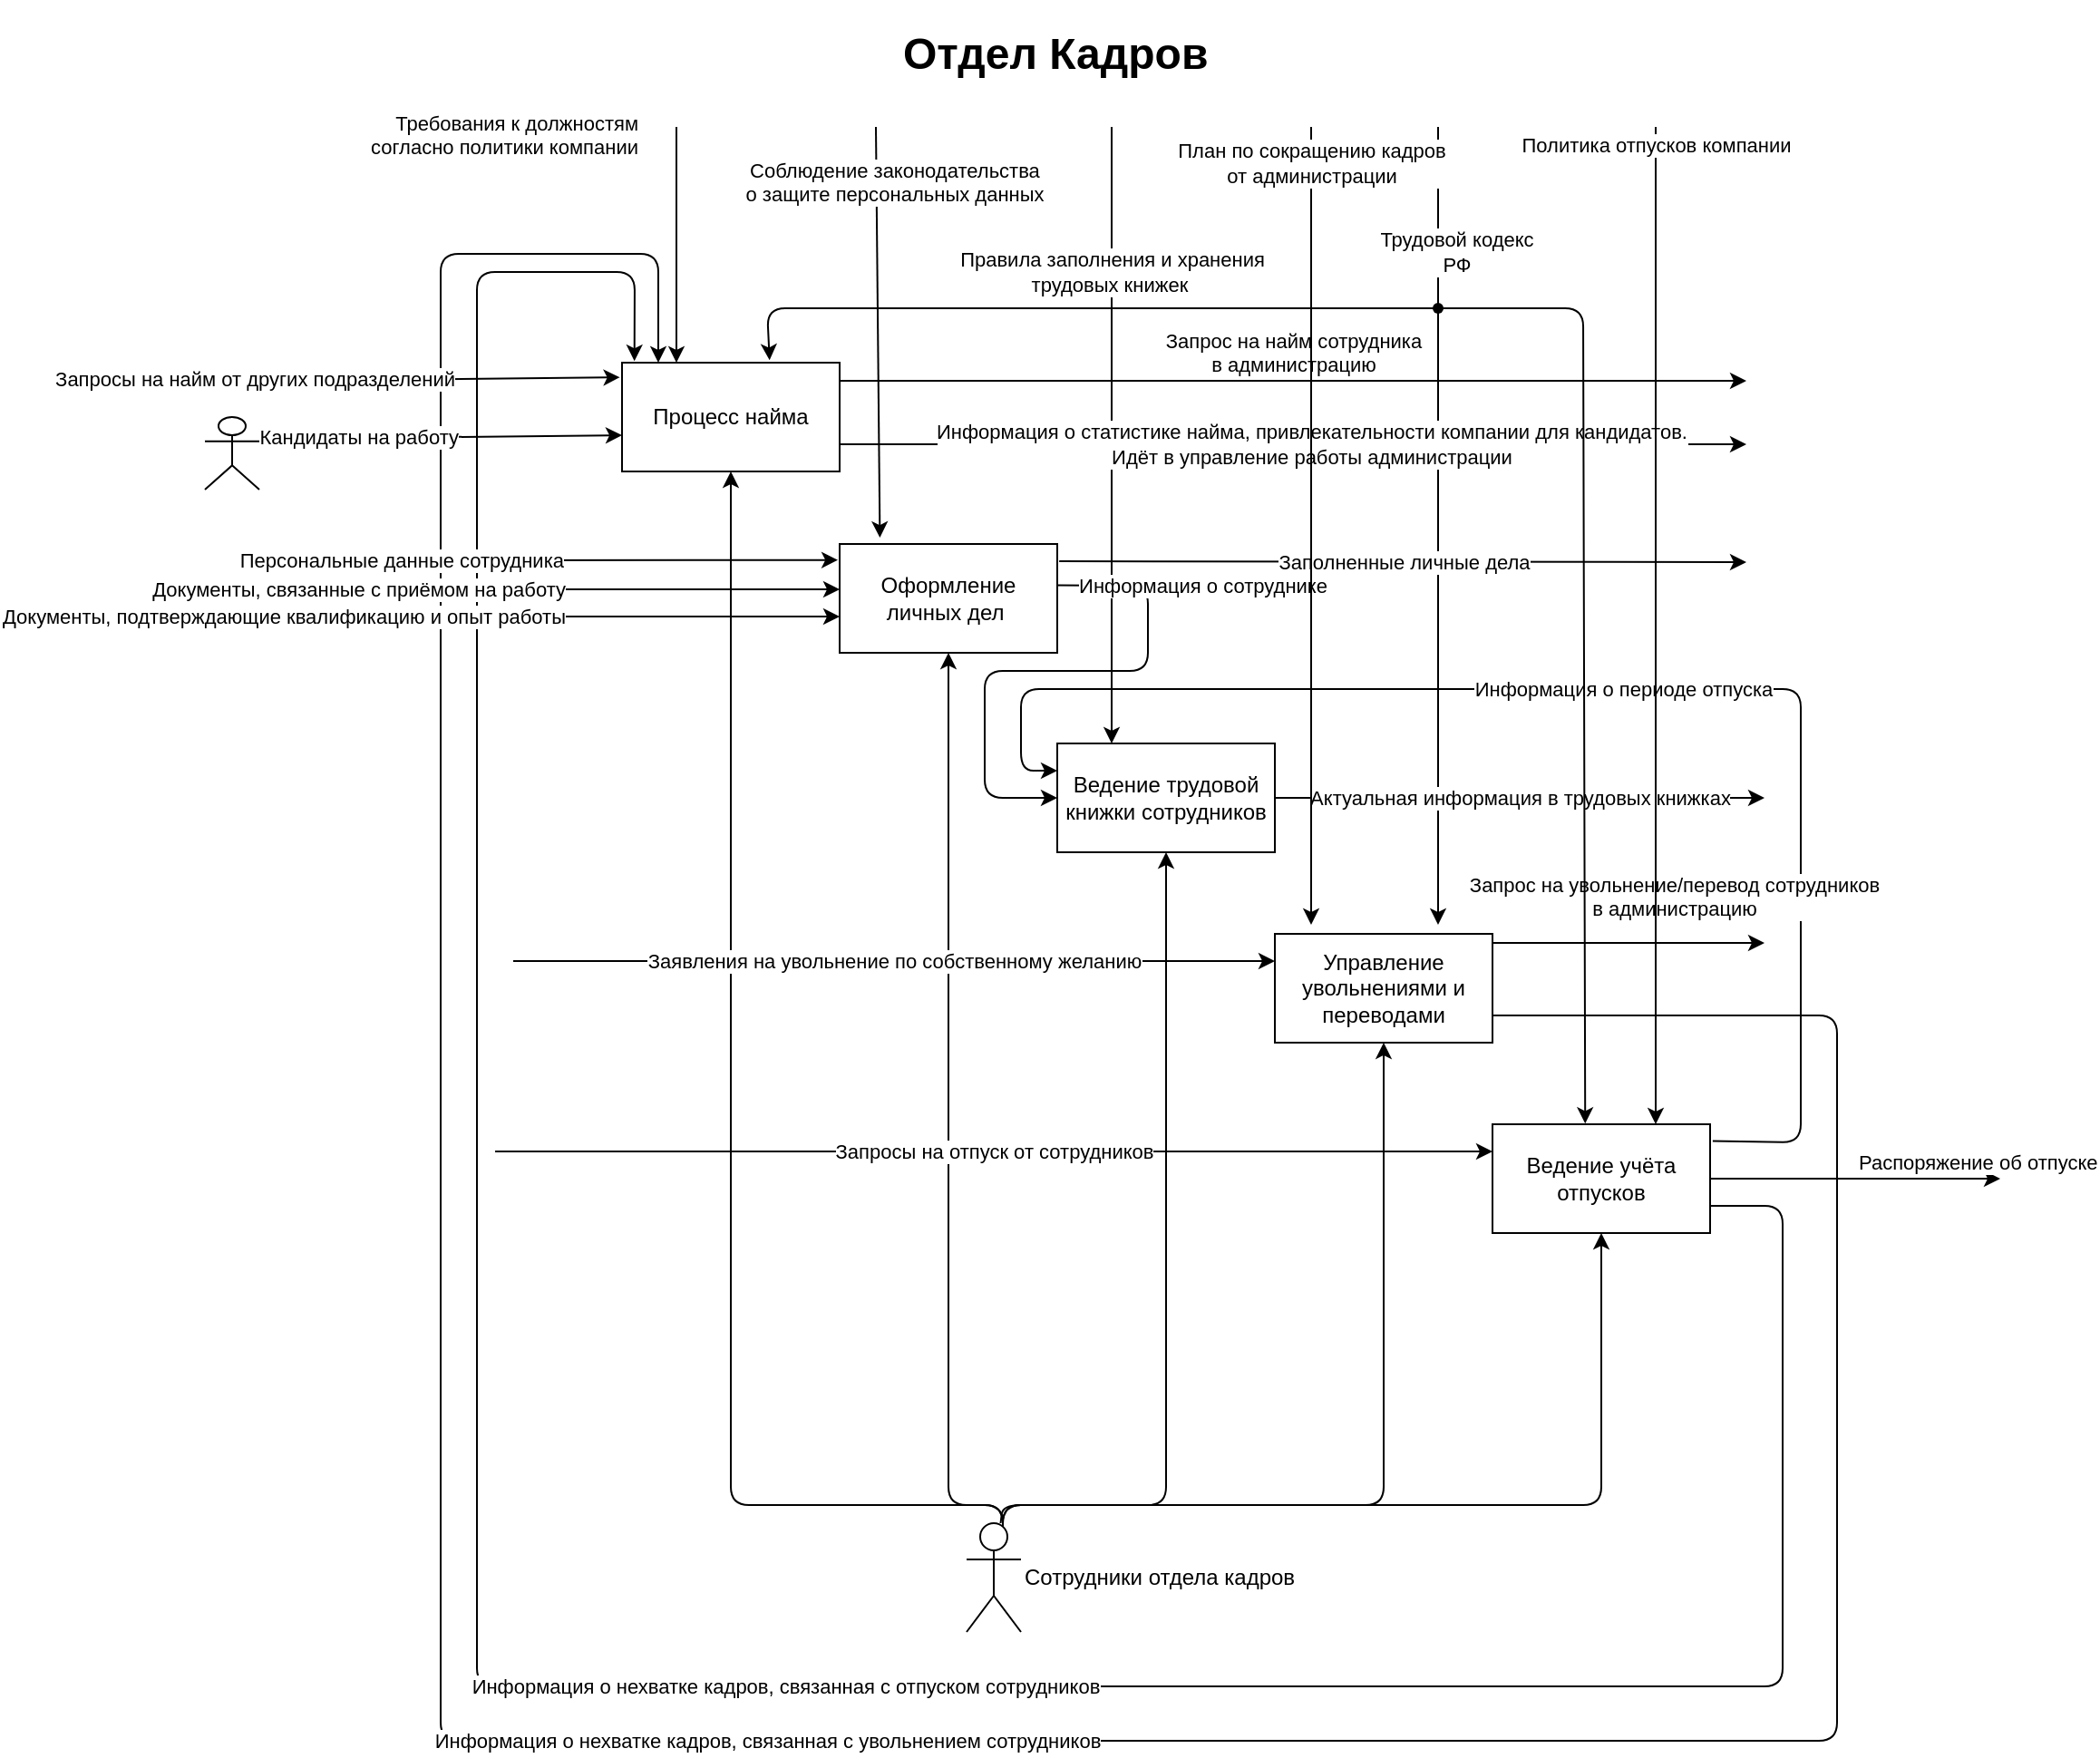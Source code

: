 <mxfile>
    <diagram id="W4oG9ZekPhnmWvGLDY8r" name="Страница 1">
        <mxGraphModel dx="1462" dy="1198" grid="1" gridSize="10" guides="1" tooltips="1" connect="1" arrows="1" fold="1" page="1" pageScale="1" pageWidth="2000" pageHeight="2000" math="0" shadow="0">
            <root>
                <mxCell id="0"/>
                <mxCell id="1" parent="0"/>
                <mxCell id="43" value="Трудовой кодекс&lt;br&gt;РФ" style="endArrow=classic;html=1;labelBackgroundColor=default;" parent="1" edge="1">
                    <mxGeometry x="-0.682" y="10" width="50" height="50" relative="1" as="geometry">
                        <mxPoint x="1000" y="290" as="sourcePoint"/>
                        <mxPoint x="1000" y="730" as="targetPoint"/>
                        <mxPoint y="-1" as="offset"/>
                    </mxGeometry>
                </mxCell>
                <mxCell id="38" value="Правила заполнения и хранения&lt;br&gt;трудовых книжек&amp;nbsp;" style="endArrow=classic;html=1;entryX=0.25;entryY=0;entryDx=0;entryDy=0;" parent="1" target="4" edge="1">
                    <mxGeometry x="-0.529" width="50" height="50" relative="1" as="geometry">
                        <mxPoint x="820" y="290" as="sourcePoint"/>
                        <mxPoint x="880" y="320" as="targetPoint"/>
                        <mxPoint as="offset"/>
                    </mxGeometry>
                </mxCell>
                <mxCell id="39" value="Актуальная информация в трудовых книжках" style="edgeStyle=none;html=1;exitX=1;exitY=0.5;exitDx=0;exitDy=0;labelBackgroundColor=default;" parent="1" source="4" edge="1">
                    <mxGeometry relative="1" as="geometry">
                        <mxPoint x="1180" y="660" as="targetPoint"/>
                    </mxGeometry>
                </mxCell>
                <mxCell id="4" value="Ведение трудовой книжки сотрудников" style="rounded=0;whiteSpace=wrap;html=1;" parent="1" vertex="1">
                    <mxGeometry x="790" y="630" width="120" height="60" as="geometry"/>
                </mxCell>
                <mxCell id="33" value="Заполненные личные дела" style="edgeStyle=none;html=1;exitX=1.009;exitY=0.159;exitDx=0;exitDy=0;exitPerimeter=0;" parent="1" source="5" edge="1">
                    <mxGeometry relative="1" as="geometry">
                        <mxPoint x="1170" y="530" as="targetPoint"/>
                    </mxGeometry>
                </mxCell>
                <mxCell id="34" value="Информация о сотруднике" style="edgeStyle=none;html=1;entryX=0;entryY=0.5;entryDx=0;entryDy=0;exitX=0.992;exitY=0.38;exitDx=0;exitDy=0;exitPerimeter=0;" parent="1" source="5" target="4" edge="1">
                    <mxGeometry x="-0.658" y="30" relative="1" as="geometry">
                        <Array as="points">
                            <mxPoint x="840" y="543"/>
                            <mxPoint x="840" y="590"/>
                            <mxPoint x="750" y="590"/>
                            <mxPoint x="750" y="660"/>
                        </Array>
                        <mxPoint as="offset"/>
                    </mxGeometry>
                </mxCell>
                <mxCell id="5" value="Оформление личных дел&amp;nbsp;" style="rounded=0;whiteSpace=wrap;html=1;" parent="1" vertex="1">
                    <mxGeometry x="670" y="520" width="120" height="60" as="geometry"/>
                </mxCell>
                <mxCell id="6" value="Процесс найма" style="rounded=0;whiteSpace=wrap;html=1;" parent="1" vertex="1">
                    <mxGeometry x="550" y="420" width="120" height="60" as="geometry"/>
                </mxCell>
                <mxCell id="30" value="Информация о нехватке кадров, связанная с увольнением сотрудников" style="edgeStyle=none;html=1;exitX=1;exitY=0.75;exitDx=0;exitDy=0;" parent="1" source="7" edge="1">
                    <mxGeometry relative="1" as="geometry">
                        <mxPoint x="570" y="420" as="targetPoint"/>
                        <Array as="points">
                            <mxPoint x="1220" y="780"/>
                            <mxPoint x="1220" y="1180"/>
                            <mxPoint x="450" y="1180"/>
                            <mxPoint x="450" y="360"/>
                            <mxPoint x="570" y="360"/>
                        </Array>
                    </mxGeometry>
                </mxCell>
                <mxCell id="7" value="Управление увольнениями и переводами" style="rounded=0;whiteSpace=wrap;html=1;" parent="1" vertex="1">
                    <mxGeometry x="910" y="735" width="120" height="60" as="geometry"/>
                </mxCell>
                <mxCell id="28" value="Информация о нехватке кадров, связанная с отпуском сотрудников" style="edgeStyle=none;html=1;exitX=1;exitY=0.75;exitDx=0;exitDy=0;entryX=0.057;entryY=-0.015;entryDx=0;entryDy=0;entryPerimeter=0;" parent="1" source="8" target="6" edge="1">
                    <mxGeometry x="-0.119" relative="1" as="geometry">
                        <mxPoint x="1130" y="610" as="targetPoint"/>
                        <Array as="points">
                            <mxPoint x="1190" y="885"/>
                            <mxPoint x="1190" y="1150"/>
                            <mxPoint x="470" y="1150"/>
                            <mxPoint x="470" y="370"/>
                            <mxPoint x="557" y="370"/>
                        </Array>
                        <mxPoint as="offset"/>
                    </mxGeometry>
                </mxCell>
                <mxCell id="29" value="Информация о периоде отпуска" style="edgeStyle=none;html=1;entryX=0;entryY=0.25;entryDx=0;entryDy=0;exitX=1.012;exitY=0.155;exitDx=0;exitDy=0;exitPerimeter=0;" parent="1" source="8" target="4" edge="1">
                    <mxGeometry relative="1" as="geometry">
                        <Array as="points">
                            <mxPoint x="1200" y="850"/>
                            <mxPoint x="1200" y="600"/>
                            <mxPoint x="770" y="600"/>
                            <mxPoint x="770" y="645"/>
                        </Array>
                    </mxGeometry>
                </mxCell>
                <mxCell id="52" value="Распоряжение об отпуске" style="edgeStyle=none;jumpStyle=none;html=1;labelBackgroundColor=default;verticalAlign=bottom;labelPosition=right;verticalLabelPosition=top;align=left;" parent="1" source="8" edge="1">
                    <mxGeometry relative="1" as="geometry">
                        <mxPoint x="1310" y="870" as="targetPoint"/>
                    </mxGeometry>
                </mxCell>
                <mxCell id="8" value="Ведение учёта отпусков" style="rounded=0;whiteSpace=wrap;html=1;" parent="1" vertex="1">
                    <mxGeometry x="1030" y="840" width="120" height="60" as="geometry"/>
                </mxCell>
                <mxCell id="9" value="Запросы на найм от других подразделений" style="endArrow=classic;html=1;entryX=-0.01;entryY=0.135;entryDx=0;entryDy=0;entryPerimeter=0;labelPosition=left;verticalLabelPosition=middle;align=right;verticalAlign=middle;" parent="1" target="6" edge="1">
                    <mxGeometry width="50" height="50" relative="1" as="geometry">
                        <mxPoint x="370" y="430" as="sourcePoint"/>
                        <mxPoint x="510" y="460" as="targetPoint"/>
                    </mxGeometry>
                </mxCell>
                <mxCell id="10" value="Кандидаты на работу" style="endArrow=classic;html=1;entryX=-0.01;entryY=0.135;entryDx=0;entryDy=0;entryPerimeter=0;labelPosition=left;verticalLabelPosition=middle;align=right;verticalAlign=middle;" parent="1" edge="1">
                    <mxGeometry width="50" height="50" relative="1" as="geometry">
                        <mxPoint x="371.2" y="461.9" as="sourcePoint"/>
                        <mxPoint x="550" y="460.0" as="targetPoint"/>
                    </mxGeometry>
                </mxCell>
                <mxCell id="12" value="Запрос на найм сотрудника&lt;br&gt;в администрацию" style="endArrow=classic;html=1;labelPosition=center;verticalLabelPosition=top;align=center;verticalAlign=bottom;" parent="1" edge="1">
                    <mxGeometry width="50" height="50" relative="1" as="geometry">
                        <mxPoint x="670" y="430" as="sourcePoint"/>
                        <mxPoint x="1170" y="430" as="targetPoint"/>
                    </mxGeometry>
                </mxCell>
                <mxCell id="13" value="Требования к должностям&lt;br&gt;согласно политики компании" style="endArrow=classic;html=1;entryX=0.25;entryY=0;entryDx=0;entryDy=0;horizontal=1;verticalAlign=bottom;labelPosition=left;verticalLabelPosition=top;align=right;" parent="1" target="6" edge="1">
                    <mxGeometry x="-0.692" y="-20" width="50" height="50" relative="1" as="geometry">
                        <mxPoint x="580" y="290" as="sourcePoint"/>
                        <mxPoint x="620" y="250" as="targetPoint"/>
                        <mxPoint as="offset"/>
                    </mxGeometry>
                </mxCell>
                <mxCell id="15" style="edgeStyle=none;html=1;entryX=0.5;entryY=1;entryDx=0;entryDy=0;" parent="1" target="6" edge="1">
                    <mxGeometry relative="1" as="geometry">
                        <mxPoint x="760.0" y="1070" as="sourcePoint"/>
                        <Array as="points">
                            <mxPoint x="760" y="1050"/>
                            <mxPoint x="610" y="1050"/>
                        </Array>
                    </mxGeometry>
                </mxCell>
                <mxCell id="16" style="edgeStyle=none;html=1;entryX=0.5;entryY=1;entryDx=0;entryDy=0;" parent="1" target="5" edge="1">
                    <mxGeometry relative="1" as="geometry">
                        <mxPoint x="760.0" y="1070" as="sourcePoint"/>
                        <Array as="points">
                            <mxPoint x="760" y="1050"/>
                            <mxPoint x="730" y="1050"/>
                        </Array>
                    </mxGeometry>
                </mxCell>
                <mxCell id="17" style="edgeStyle=none;html=1;entryX=0.5;entryY=1;entryDx=0;entryDy=0;" parent="1" target="4" edge="1">
                    <mxGeometry relative="1" as="geometry">
                        <mxPoint x="760.0" y="1070" as="sourcePoint"/>
                        <Array as="points">
                            <mxPoint x="760" y="1050"/>
                            <mxPoint x="850" y="1050"/>
                        </Array>
                    </mxGeometry>
                </mxCell>
                <mxCell id="18" style="edgeStyle=none;html=1;entryX=0.5;entryY=1;entryDx=0;entryDy=0;" parent="1" target="7" edge="1">
                    <mxGeometry relative="1" as="geometry">
                        <mxPoint x="760.0" y="1070" as="sourcePoint"/>
                        <Array as="points">
                            <mxPoint x="760" y="1050"/>
                            <mxPoint x="970" y="1050"/>
                        </Array>
                    </mxGeometry>
                </mxCell>
                <mxCell id="19" style="edgeStyle=none;html=1;entryX=0.5;entryY=1;entryDx=0;entryDy=0;" parent="1" source="35" target="8" edge="1">
                    <mxGeometry relative="1" as="geometry">
                        <mxPoint x="760.0" y="1070" as="sourcePoint"/>
                        <Array as="points">
                            <mxPoint x="760" y="1050"/>
                            <mxPoint x="1090" y="1050"/>
                        </Array>
                    </mxGeometry>
                </mxCell>
                <mxCell id="22" value="Информация о статистике найма, привлекательности компании для кандидатов.&lt;br&gt;Идёт в управление работы администрации" style="endArrow=classic;exitX=1;exitY=0.75;exitDx=0;exitDy=0;verticalAlign=middle;html=1;labelBackgroundColor=default;labelPosition=center;verticalLabelPosition=middle;align=center;" parent="1" source="6" edge="1">
                    <mxGeometry x="0.04" width="50" height="50" relative="1" as="geometry">
                        <mxPoint x="710" y="480" as="sourcePoint"/>
                        <mxPoint x="1170" y="465" as="targetPoint"/>
                        <mxPoint as="offset"/>
                    </mxGeometry>
                </mxCell>
                <mxCell id="23" value="Персональные данные сотрудника" style="endArrow=classic;html=1;entryX=-0.008;entryY=0.147;entryDx=0;entryDy=0;verticalAlign=middle;labelPosition=left;verticalLabelPosition=middle;align=right;entryPerimeter=0;" parent="1" target="5" edge="1">
                    <mxGeometry width="50" height="50" relative="1" as="geometry">
                        <mxPoint x="370" y="529" as="sourcePoint"/>
                        <mxPoint x="480" y="520" as="targetPoint"/>
                    </mxGeometry>
                </mxCell>
                <mxCell id="24" value="Документы, связанные с приёмом на работу" style="endArrow=classic;html=1;entryX=0;entryY=0.25;entryDx=0;entryDy=0;verticalAlign=middle;labelPosition=left;verticalLabelPosition=middle;align=right;" parent="1" edge="1">
                    <mxGeometry width="50" height="50" relative="1" as="geometry">
                        <mxPoint x="370" y="545" as="sourcePoint"/>
                        <mxPoint x="670" y="545" as="targetPoint"/>
                    </mxGeometry>
                </mxCell>
                <mxCell id="26" value="Документы, подтверждающие квалификацию и опыт работы" style="endArrow=classic;html=1;entryX=0;entryY=0.25;entryDx=0;entryDy=0;verticalAlign=middle;labelPosition=left;verticalLabelPosition=middle;align=right;" parent="1" edge="1">
                    <mxGeometry width="50" height="50" relative="1" as="geometry">
                        <mxPoint x="370" y="560" as="sourcePoint"/>
                        <mxPoint x="670" y="560" as="targetPoint"/>
                    </mxGeometry>
                </mxCell>
                <mxCell id="27" value="Соблюдение законодательства&lt;br&gt;о защите персональных данных" style="endArrow=classic;html=1;entryX=0.185;entryY=-0.058;entryDx=0;entryDy=0;entryPerimeter=0;labelPosition=center;verticalLabelPosition=top;align=center;verticalAlign=bottom;" parent="1" target="5" edge="1">
                    <mxGeometry x="-0.592" y="10" width="50" height="50" relative="1" as="geometry">
                        <mxPoint x="690" y="290" as="sourcePoint"/>
                        <mxPoint x="800" y="450" as="targetPoint"/>
                        <mxPoint as="offset"/>
                    </mxGeometry>
                </mxCell>
                <mxCell id="31" value="Запрос на увольнение/перевод сотрудников&lt;br&gt;в администрацию" style="endArrow=classic;html=1;verticalAlign=bottom;" parent="1" edge="1">
                    <mxGeometry x="0.333" y="10" width="50" height="50" relative="1" as="geometry">
                        <mxPoint x="1030" y="740" as="sourcePoint"/>
                        <mxPoint x="1180" y="740" as="targetPoint"/>
                        <mxPoint as="offset"/>
                    </mxGeometry>
                </mxCell>
                <mxCell id="35" value="Сотрудники отдела кадров" style="shape=umlActor;verticalLabelPosition=middle;verticalAlign=middle;html=1;outlineConnect=0;labelPosition=right;align=left;" parent="1" vertex="1">
                    <mxGeometry x="740" y="1060" width="30" height="60" as="geometry"/>
                </mxCell>
                <mxCell id="37" value="" style="shape=umlActor;verticalLabelPosition=bottom;verticalAlign=top;html=1;outlineConnect=0;" parent="1" vertex="1">
                    <mxGeometry x="320" y="450" width="30" height="40" as="geometry"/>
                </mxCell>
                <mxCell id="40" value="Запросы на отпуск от сотрудников" style="endArrow=classic;html=1;labelBackgroundColor=default;entryX=0;entryY=0.25;entryDx=0;entryDy=0;" parent="1" target="8" edge="1">
                    <mxGeometry width="50" height="50" relative="1" as="geometry">
                        <mxPoint x="480" y="855" as="sourcePoint"/>
                        <mxPoint x="560" y="880" as="targetPoint"/>
                    </mxGeometry>
                </mxCell>
                <mxCell id="41" value="Заявления на увольнение по собственному желанию" style="endArrow=classic;html=1;labelBackgroundColor=default;entryX=0;entryY=0.25;entryDx=0;entryDy=0;" parent="1" target="7" edge="1">
                    <mxGeometry width="50" height="50" relative="1" as="geometry">
                        <mxPoint x="490" y="750" as="sourcePoint"/>
                        <mxPoint x="570" y="720" as="targetPoint"/>
                    </mxGeometry>
                </mxCell>
                <mxCell id="42" value="План по сокращению кадров&lt;br&gt;от администрации" style="endArrow=classic;html=1;labelBackgroundColor=default;" parent="1" edge="1">
                    <mxGeometry x="-0.909" width="50" height="50" relative="1" as="geometry">
                        <mxPoint x="930" y="290" as="sourcePoint"/>
                        <mxPoint x="930" y="730" as="targetPoint"/>
                        <mxPoint as="offset"/>
                    </mxGeometry>
                </mxCell>
                <mxCell id="45" value="Политика отпусков компании" style="endArrow=classic;html=1;labelBackgroundColor=default;jumpStyle=none;entryX=0.75;entryY=0;entryDx=0;entryDy=0;" parent="1" target="8" edge="1">
                    <mxGeometry x="-0.964" width="50" height="50" relative="1" as="geometry">
                        <mxPoint x="1120" y="290" as="sourcePoint"/>
                        <mxPoint x="1160" y="290" as="targetPoint"/>
                        <mxPoint as="offset"/>
                    </mxGeometry>
                </mxCell>
                <mxCell id="46" value="" style="endArrow=classic;html=1;labelBackgroundColor=default;jumpStyle=none;entryX=0.426;entryY=-0.006;entryDx=0;entryDy=0;entryPerimeter=0;" parent="1" target="8" edge="1">
                    <mxGeometry width="50" height="50" relative="1" as="geometry">
                        <mxPoint x="1000" y="390" as="sourcePoint"/>
                        <mxPoint x="1110" y="340" as="targetPoint"/>
                        <Array as="points">
                            <mxPoint x="1080" y="390"/>
                        </Array>
                    </mxGeometry>
                </mxCell>
                <mxCell id="47" value="" style="endArrow=classic;html=1;labelBackgroundColor=default;jumpStyle=none;entryX=0.678;entryY=-0.022;entryDx=0;entryDy=0;entryPerimeter=0;" parent="1" source="48" target="6" edge="1">
                    <mxGeometry width="50" height="50" relative="1" as="geometry">
                        <mxPoint x="1000" y="390" as="sourcePoint"/>
                        <mxPoint x="680" y="330" as="targetPoint"/>
                        <Array as="points">
                            <mxPoint x="630" y="390"/>
                        </Array>
                    </mxGeometry>
                </mxCell>
                <mxCell id="48" value="" style="shape=waypoint;sketch=0;fillStyle=solid;size=6;pointerEvents=1;points=[];fillColor=none;resizable=0;rotatable=0;perimeter=centerPerimeter;snapToPoint=1;" parent="1" vertex="1">
                    <mxGeometry x="990" y="380" width="20" height="20" as="geometry"/>
                </mxCell>
                <mxCell id="53" value="&lt;h1&gt;Отдел Кадров&lt;/h1&gt;" style="text;html=1;strokeColor=none;fillColor=none;spacing=5;spacingTop=-20;whiteSpace=wrap;overflow=hidden;rounded=0;" parent="1" vertex="1">
                    <mxGeometry x="700" y="230" width="200" height="40" as="geometry"/>
                </mxCell>
            </root>
        </mxGraphModel>
    </diagram>
</mxfile>